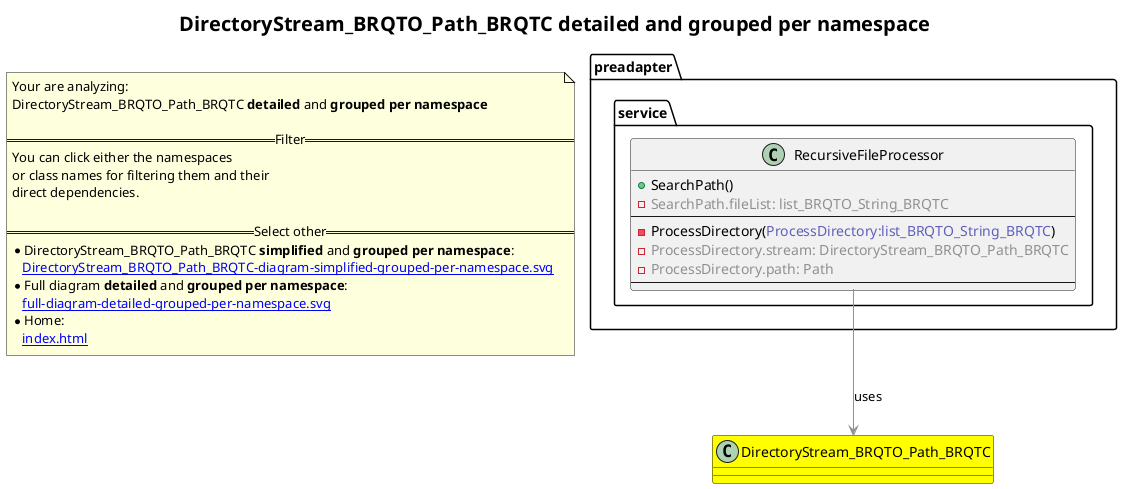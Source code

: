 @startuml
title <size:20>DirectoryStream_BRQTO_Path_BRQTC **detailed** and **grouped per namespace**</size>
note "Your are analyzing:\nDirectoryStream_BRQTO_Path_BRQTC **detailed** and **grouped per namespace**\n\n==Filter==\nYou can click either the namespaces \nor class names for filtering them and their\ndirect dependencies.\n\n==Select other==\n* DirectoryStream_BRQTO_Path_BRQTC **simplified** and **grouped per namespace**:\n   [[DirectoryStream_BRQTO_Path_BRQTC-diagram-simplified-grouped-per-namespace.svg]]\n* Full diagram **detailed** and **grouped per namespace**:\n   [[full-diagram-detailed-grouped-per-namespace.svg]]\n* Home:\n   [[index.html]]" as FloatingNote
class DirectoryStream_BRQTO_Path_BRQTC [[DirectoryStream_BRQTO_Path_BRQTC-diagram-detailed-grouped-per-namespace.svg]] #yellow {
}
' Closing all previous_sub_namespace_list namespace None because file analysis is finished.
namespace preadapter [[preadapter-diagram-detailed-grouped-per-namespace.svg]] {
namespace preadapter.service [[preadapter.service-diagram-detailed-grouped-per-namespace.svg]] {
  class preadapter.service.RecursiveFileProcessor [[preadapter.service.RecursiveFileProcessor-diagram-detailed-grouped-per-namespace.svg]]  {
    + SearchPath(<font color="6060BB"></font>)
    - <font color="909090">SearchPath.fileList: list_BRQTO_String_BRQTC</font>
--
    - ProcessDirectory(<font color="6060BB">ProcessDirectory:list_BRQTO_String_BRQTC</font>)
    - <font color="909090">ProcessDirectory.stream: DirectoryStream_BRQTO_Path_BRQTC</font>
    - <font color="909090">ProcessDirectory.path: Path</font>
--
  }
'Compared namespace preadapter.service [[preadapter.service-diagram-detailed-grouped-per-namespace.svg]] { with last element of   }
' Closing all previous_sub_namespace_list namespace None because file analysis is finished.
' Closing namespace service
}
' Closing namespace preadapter
}
 ' *************************************** 
 ' *************************************** 
 ' *************************************** 
' Class relations extracted from namespace:
' 
' Class relations extracted from namespace:
' preadapter.service
preadapter.service.RecursiveFileProcessor -[#909090]-> DirectoryStream_BRQTO_Path_BRQTC  : uses 
@enduml